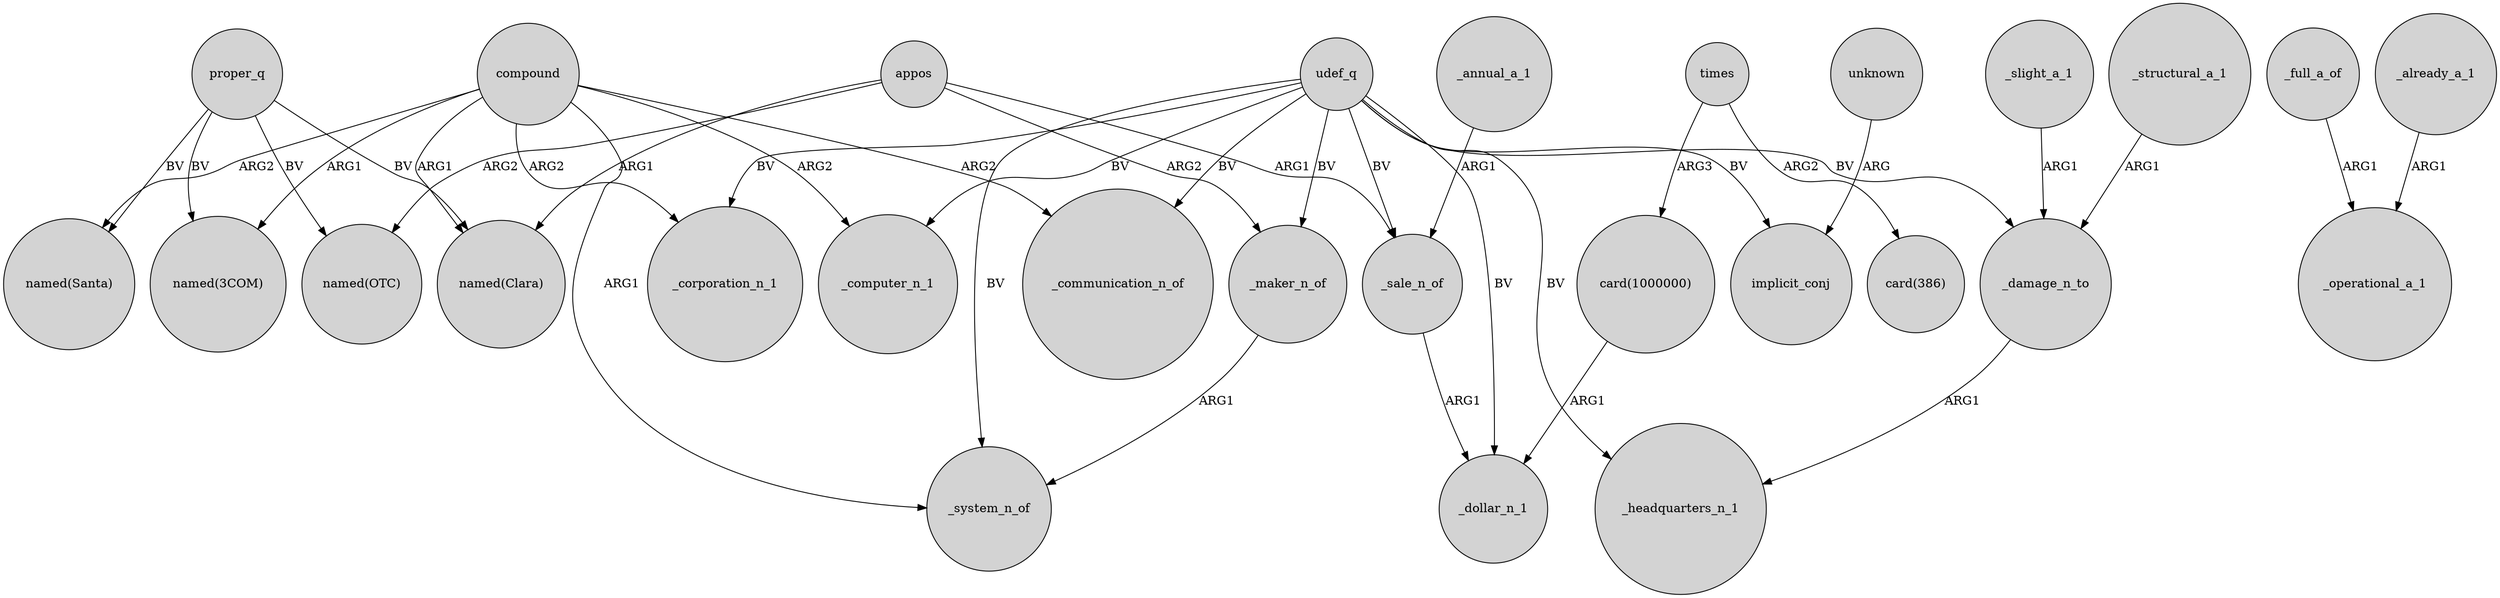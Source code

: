 digraph {
	node [shape=circle style=filled]
	proper_q -> "named(Clara)" [label=BV]
	"card(1000000)" -> _dollar_n_1 [label=ARG1]
	udef_q -> _headquarters_n_1 [label=BV]
	compound -> _system_n_of [label=ARG1]
	appos -> "named(OTC)" [label=ARG2]
	_full_a_of -> _operational_a_1 [label=ARG1]
	proper_q -> "named(OTC)" [label=BV]
	compound -> _corporation_n_1 [label=ARG2]
	unknown -> implicit_conj [label=ARG]
	compound -> "named(Santa)" [label=ARG2]
	times -> "card(386)" [label=ARG2]
	udef_q -> _system_n_of [label=BV]
	_slight_a_1 -> _damage_n_to [label=ARG1]
	udef_q -> implicit_conj [label=BV]
	udef_q -> _computer_n_1 [label=BV]
	proper_q -> "named(Santa)" [label=BV]
	appos -> _maker_n_of [label=ARG2]
	compound -> _computer_n_1 [label=ARG2]
	_annual_a_1 -> _sale_n_of [label=ARG1]
	_maker_n_of -> _system_n_of [label=ARG1]
	udef_q -> _corporation_n_1 [label=BV]
	appos -> "named(Clara)" [label=ARG1]
	appos -> _sale_n_of [label=ARG1]
	times -> "card(1000000)" [label=ARG3]
	udef_q -> _damage_n_to [label=BV]
	udef_q -> _maker_n_of [label=BV]
	udef_q -> _communication_n_of [label=BV]
	proper_q -> "named(3COM)" [label=BV]
	udef_q -> _sale_n_of [label=BV]
	_structural_a_1 -> _damage_n_to [label=ARG1]
	compound -> _communication_n_of [label=ARG2]
	_already_a_1 -> _operational_a_1 [label=ARG1]
	_damage_n_to -> _headquarters_n_1 [label=ARG1]
	compound -> "named(Clara)" [label=ARG1]
	compound -> "named(3COM)" [label=ARG1]
	udef_q -> _dollar_n_1 [label=BV]
	_sale_n_of -> _dollar_n_1 [label=ARG1]
}
